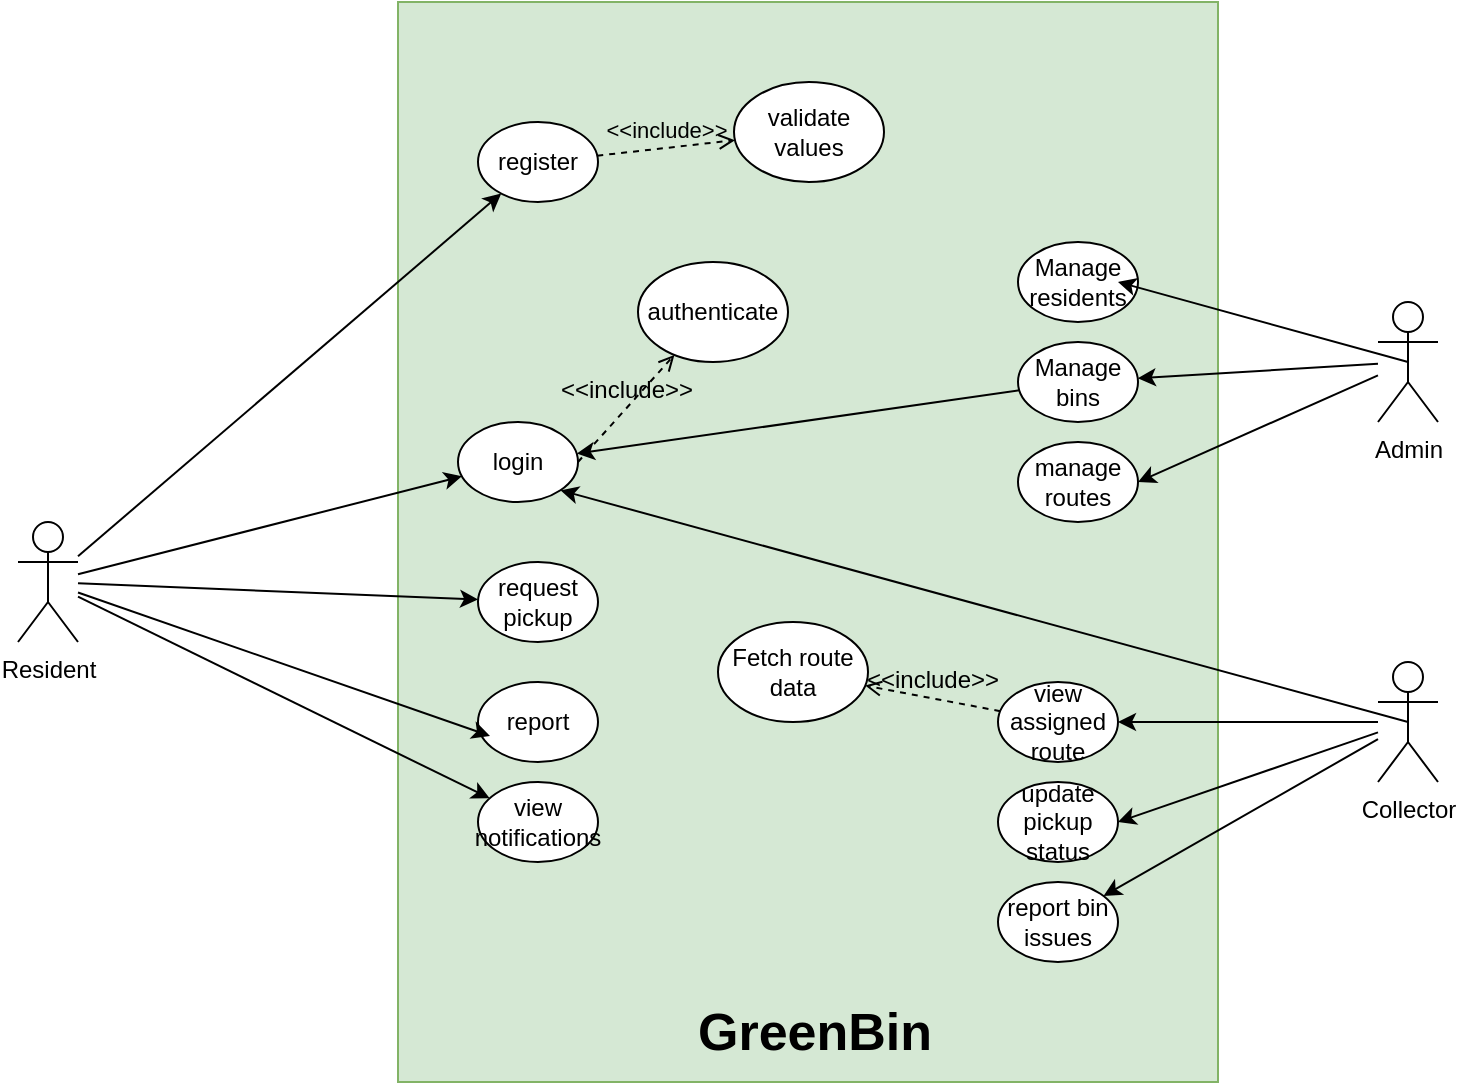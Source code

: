 <mxfile version="28.1.2">
  <diagram name="Page-1" id="B8yZaoBHP8ZqiNT9Cpi7">
    <mxGraphModel dx="855" dy="511" grid="1" gridSize="10" guides="1" tooltips="1" connect="1" arrows="1" fold="1" page="1" pageScale="1" pageWidth="850" pageHeight="1100" math="0" shadow="0">
      <root>
        <mxCell id="0" />
        <mxCell id="1" parent="0" />
        <mxCell id="JjN0nvbfUZPxdywx9kI7-1" value="Resident" style="shape=umlActor;verticalLabelPosition=bottom;verticalAlign=top;html=1;outlineConnect=0;" parent="1" vertex="1">
          <mxGeometry x="30" y="290" width="30" height="60" as="geometry" />
        </mxCell>
        <mxCell id="JjN0nvbfUZPxdywx9kI7-2" value="" style="rounded=0;whiteSpace=wrap;html=1;fontSize=12;movable=1;resizable=1;rotatable=1;deletable=1;editable=1;locked=0;connectable=1;fillColor=#d5e8d4;strokeColor=#82b366;" parent="1" vertex="1">
          <mxGeometry x="220" y="30" width="410" height="540" as="geometry" />
        </mxCell>
        <mxCell id="JjN0nvbfUZPxdywx9kI7-3" value="Admin" style="shape=umlActor;verticalLabelPosition=bottom;verticalAlign=top;html=1;outlineConnect=0;" parent="1" vertex="1">
          <mxGeometry x="710" y="180" width="30" height="60" as="geometry" />
        </mxCell>
        <mxCell id="JjN0nvbfUZPxdywx9kI7-4" value="Collector" style="shape=umlActor;verticalLabelPosition=bottom;verticalAlign=top;html=1;outlineConnect=0;" parent="1" vertex="1">
          <mxGeometry x="710" y="360" width="30" height="60" as="geometry" />
        </mxCell>
        <mxCell id="JjN0nvbfUZPxdywx9kI7-8" value="login" style="ellipse;whiteSpace=wrap;html=1;fontSize=12;" parent="1" vertex="1">
          <mxGeometry x="250" y="240" width="60" height="40" as="geometry" />
        </mxCell>
        <mxCell id="JjN0nvbfUZPxdywx9kI7-9" value="register" style="ellipse;whiteSpace=wrap;html=1;fontSize=12;" parent="1" vertex="1">
          <mxGeometry x="260" y="90" width="60" height="40" as="geometry" />
        </mxCell>
        <mxCell id="JjN0nvbfUZPxdywx9kI7-10" value="request&lt;div&gt;pickup&lt;/div&gt;" style="ellipse;whiteSpace=wrap;html=1;fontSize=12;" parent="1" vertex="1">
          <mxGeometry x="260" y="310" width="60" height="40" as="geometry" />
        </mxCell>
        <mxCell id="JjN0nvbfUZPxdywx9kI7-11" value="report" style="ellipse;whiteSpace=wrap;html=1;fontSize=12;" parent="1" vertex="1">
          <mxGeometry x="260" y="370" width="60" height="40" as="geometry" />
        </mxCell>
        <mxCell id="JjN0nvbfUZPxdywx9kI7-12" value="view notifications" style="ellipse;whiteSpace=wrap;html=1;fontSize=12;" parent="1" vertex="1">
          <mxGeometry x="260" y="420" width="60" height="40" as="geometry" />
        </mxCell>
        <mxCell id="JjN0nvbfUZPxdywx9kI7-15" value="authenticate" style="ellipse;whiteSpace=wrap;html=1;fontSize=12;" parent="1" vertex="1">
          <mxGeometry x="340" y="160" width="75" height="50" as="geometry" />
        </mxCell>
        <mxCell id="JjN0nvbfUZPxdywx9kI7-17" value="&amp;lt;&amp;lt;include&amp;gt;&amp;gt;" style="endArrow=open;html=1;rounded=0;align=center;verticalAlign=bottom;dashed=1;endFill=0;labelBackgroundColor=none;exitX=1;exitY=0.5;exitDx=0;exitDy=0;fontSize=12;" parent="1" source="JjN0nvbfUZPxdywx9kI7-8" target="JjN0nvbfUZPxdywx9kI7-15" edge="1">
          <mxGeometry relative="1" as="geometry">
            <mxPoint x="390" y="300" as="sourcePoint" />
            <mxPoint x="550" y="300" as="targetPoint" />
          </mxGeometry>
        </mxCell>
        <mxCell id="JjN0nvbfUZPxdywx9kI7-18" value="" style="resizable=0;html=1;align=center;verticalAlign=top;labelBackgroundColor=none;fontSize=12;" parent="JjN0nvbfUZPxdywx9kI7-17" connectable="0" vertex="1">
          <mxGeometry relative="1" as="geometry" />
        </mxCell>
        <mxCell id="JjN0nvbfUZPxdywx9kI7-20" value="view assigned route" style="ellipse;whiteSpace=wrap;html=1;fontSize=12;" parent="1" vertex="1">
          <mxGeometry x="520" y="370" width="60" height="40" as="geometry" />
        </mxCell>
        <mxCell id="JjN0nvbfUZPxdywx9kI7-21" value="update pickup status" style="ellipse;whiteSpace=wrap;html=1;fontSize=12;" parent="1" vertex="1">
          <mxGeometry x="520" y="420" width="60" height="40" as="geometry" />
        </mxCell>
        <mxCell id="JjN0nvbfUZPxdywx9kI7-22" value="report bin issues" style="ellipse;whiteSpace=wrap;html=1;fontSize=12;" parent="1" vertex="1">
          <mxGeometry x="520" y="470" width="60" height="40" as="geometry" />
        </mxCell>
        <mxCell id="JjN0nvbfUZPxdywx9kI7-24" value="" style="endArrow=classic;html=1;rounded=0;fontSize=12;" parent="1" source="JjN0nvbfUZPxdywx9kI7-1" target="JjN0nvbfUZPxdywx9kI7-8" edge="1">
          <mxGeometry width="50" height="50" relative="1" as="geometry">
            <mxPoint x="250" y="360" as="sourcePoint" />
            <mxPoint x="300" y="310" as="targetPoint" />
          </mxGeometry>
        </mxCell>
        <mxCell id="JjN0nvbfUZPxdywx9kI7-25" value="" style="endArrow=classic;html=1;rounded=0;fontSize=12;" parent="1" source="JjN0nvbfUZPxdywx9kI7-1" target="JjN0nvbfUZPxdywx9kI7-9" edge="1">
          <mxGeometry width="50" height="50" relative="1" as="geometry">
            <mxPoint x="260" y="289" as="sourcePoint" />
            <mxPoint x="370" y="205" as="targetPoint" />
          </mxGeometry>
        </mxCell>
        <mxCell id="JjN0nvbfUZPxdywx9kI7-26" value="" style="endArrow=classic;html=1;rounded=0;fontSize=12;" parent="1" source="JjN0nvbfUZPxdywx9kI7-1" target="JjN0nvbfUZPxdywx9kI7-10" edge="1">
          <mxGeometry width="50" height="50" relative="1" as="geometry">
            <mxPoint x="190" y="532" as="sourcePoint" />
            <mxPoint x="300" y="448" as="targetPoint" />
          </mxGeometry>
        </mxCell>
        <mxCell id="JjN0nvbfUZPxdywx9kI7-27" value="" style="endArrow=classic;html=1;rounded=0;entryX=0.1;entryY=0.675;entryDx=0;entryDy=0;entryPerimeter=0;fontSize=12;" parent="1" source="JjN0nvbfUZPxdywx9kI7-1" target="JjN0nvbfUZPxdywx9kI7-11" edge="1">
          <mxGeometry width="50" height="50" relative="1" as="geometry">
            <mxPoint x="260" y="310" as="sourcePoint" />
            <mxPoint x="300" y="470" as="targetPoint" />
          </mxGeometry>
        </mxCell>
        <mxCell id="JjN0nvbfUZPxdywx9kI7-29" value="" style="endArrow=classic;html=1;rounded=0;fontSize=12;" parent="1" source="JjN0nvbfUZPxdywx9kI7-1" target="JjN0nvbfUZPxdywx9kI7-12" edge="1">
          <mxGeometry width="50" height="50" relative="1" as="geometry">
            <mxPoint x="270" y="320" as="sourcePoint" />
            <mxPoint x="366" y="377" as="targetPoint" />
          </mxGeometry>
        </mxCell>
        <mxCell id="JjN0nvbfUZPxdywx9kI7-30" value="" style="endArrow=classic;html=1;rounded=0;fontSize=12;" parent="1" source="JjN0nvbfUZPxdywx9kI7-4" target="JjN0nvbfUZPxdywx9kI7-20" edge="1">
          <mxGeometry width="50" height="50" relative="1" as="geometry">
            <mxPoint x="660" y="480" as="sourcePoint" />
            <mxPoint x="756" y="537" as="targetPoint" />
          </mxGeometry>
        </mxCell>
        <mxCell id="JjN0nvbfUZPxdywx9kI7-31" value="" style="endArrow=classic;html=1;rounded=0;entryX=1;entryY=0.5;entryDx=0;entryDy=0;fontSize=12;" parent="1" source="JjN0nvbfUZPxdywx9kI7-4" target="JjN0nvbfUZPxdywx9kI7-21" edge="1">
          <mxGeometry width="50" height="50" relative="1" as="geometry">
            <mxPoint x="730" y="560" as="sourcePoint" />
            <mxPoint x="816" y="617" as="targetPoint" />
          </mxGeometry>
        </mxCell>
        <mxCell id="JjN0nvbfUZPxdywx9kI7-32" value="" style="endArrow=classic;html=1;rounded=0;fontSize=12;" parent="1" source="JjN0nvbfUZPxdywx9kI7-4" target="JjN0nvbfUZPxdywx9kI7-22" edge="1">
          <mxGeometry width="50" height="50" relative="1" as="geometry">
            <mxPoint x="640.005" y="430" as="sourcePoint" />
            <mxPoint x="728.22" y="637" as="targetPoint" />
          </mxGeometry>
        </mxCell>
        <mxCell id="JjN0nvbfUZPxdywx9kI7-33" value="" style="endArrow=classic;html=1;rounded=0;entryX=1;entryY=1;entryDx=0;entryDy=0;exitX=0.5;exitY=0.5;exitDx=0;exitDy=0;exitPerimeter=0;fontSize=12;" parent="1" source="JjN0nvbfUZPxdywx9kI7-4" target="JjN0nvbfUZPxdywx9kI7-8" edge="1">
          <mxGeometry width="50" height="50" relative="1" as="geometry">
            <mxPoint x="630" y="180" as="sourcePoint" />
            <mxPoint x="756" y="407" as="targetPoint" />
          </mxGeometry>
        </mxCell>
        <mxCell id="JjN0nvbfUZPxdywx9kI7-34" value="" style="endArrow=classic;html=1;rounded=0;fontSize=12;" parent="1" source="JjN0nvbfUZPxdywx9kI7-45" target="JjN0nvbfUZPxdywx9kI7-8" edge="1">
          <mxGeometry width="50" height="50" relative="1" as="geometry">
            <mxPoint x="690" y="303" as="sourcePoint" />
            <mxPoint x="786" y="360" as="targetPoint" />
          </mxGeometry>
        </mxCell>
        <mxCell id="JjN0nvbfUZPxdywx9kI7-40" value="Fetch route data" style="ellipse;whiteSpace=wrap;html=1;fontSize=12;" parent="1" vertex="1">
          <mxGeometry x="380" y="340" width="75" height="50" as="geometry" />
        </mxCell>
        <mxCell id="JjN0nvbfUZPxdywx9kI7-41" value="&amp;lt;&amp;lt;include&amp;gt;&amp;gt;" style="html=1;verticalAlign=bottom;labelBackgroundColor=none;endArrow=open;endFill=0;dashed=1;rounded=0;fontSize=12;" parent="1" source="JjN0nvbfUZPxdywx9kI7-20" target="JjN0nvbfUZPxdywx9kI7-40" edge="1">
          <mxGeometry width="160" relative="1" as="geometry">
            <mxPoint x="420" y="270" as="sourcePoint" />
            <mxPoint x="580" y="270" as="targetPoint" />
          </mxGeometry>
        </mxCell>
        <mxCell id="JjN0nvbfUZPxdywx9kI7-44" value="Manage residents" style="ellipse;whiteSpace=wrap;html=1;fontSize=12;" parent="1" vertex="1">
          <mxGeometry x="530" y="150" width="60" height="40" as="geometry" />
        </mxCell>
        <mxCell id="JjN0nvbfUZPxdywx9kI7-46" value="manage routes" style="ellipse;whiteSpace=wrap;html=1;fontSize=12;" parent="1" vertex="1">
          <mxGeometry x="530" y="250" width="60" height="40" as="geometry" />
        </mxCell>
        <mxCell id="JjN0nvbfUZPxdywx9kI7-47" value="" style="endArrow=classic;html=1;rounded=0;fontSize=12;" parent="1" source="JjN0nvbfUZPxdywx9kI7-3" target="JjN0nvbfUZPxdywx9kI7-45" edge="1">
          <mxGeometry width="50" height="50" relative="1" as="geometry">
            <mxPoint x="710" y="212" as="sourcePoint" />
            <mxPoint x="310" y="257" as="targetPoint" />
          </mxGeometry>
        </mxCell>
        <mxCell id="JjN0nvbfUZPxdywx9kI7-45" value="Manage bins" style="ellipse;whiteSpace=wrap;html=1;fontSize=12;" parent="1" vertex="1">
          <mxGeometry x="530" y="200" width="60" height="40" as="geometry" />
        </mxCell>
        <mxCell id="JjN0nvbfUZPxdywx9kI7-48" value="" style="endArrow=classic;html=1;rounded=0;fontSize=12;exitX=0.5;exitY=0.5;exitDx=0;exitDy=0;exitPerimeter=0;" parent="1" source="JjN0nvbfUZPxdywx9kI7-3" edge="1">
          <mxGeometry width="50" height="50" relative="1" as="geometry">
            <mxPoint x="710" y="210" as="sourcePoint" />
            <mxPoint x="580" y="170" as="targetPoint" />
          </mxGeometry>
        </mxCell>
        <mxCell id="JjN0nvbfUZPxdywx9kI7-49" value="" style="endArrow=classic;html=1;rounded=0;fontSize=12;entryX=1;entryY=0.5;entryDx=0;entryDy=0;" parent="1" source="JjN0nvbfUZPxdywx9kI7-3" target="JjN0nvbfUZPxdywx9kI7-46" edge="1">
          <mxGeometry width="50" height="50" relative="1" as="geometry">
            <mxPoint x="735" y="220" as="sourcePoint" />
            <mxPoint x="590" y="180" as="targetPoint" />
          </mxGeometry>
        </mxCell>
        <mxCell id="JjN0nvbfUZPxdywx9kI7-50" value="validate values" style="ellipse;whiteSpace=wrap;html=1;fontSize=12;" parent="1" vertex="1">
          <mxGeometry x="388" y="70" width="75" height="50" as="geometry" />
        </mxCell>
        <mxCell id="JjN0nvbfUZPxdywx9kI7-52" value="&amp;lt;&amp;lt;include&amp;gt;&amp;gt;" style="html=1;verticalAlign=bottom;labelBackgroundColor=none;endArrow=open;endFill=0;dashed=1;rounded=0;" parent="1" source="JjN0nvbfUZPxdywx9kI7-9" target="JjN0nvbfUZPxdywx9kI7-50" edge="1">
          <mxGeometry width="160" relative="1" as="geometry">
            <mxPoint x="260" y="70" as="sourcePoint" />
            <mxPoint x="420" y="70" as="targetPoint" />
          </mxGeometry>
        </mxCell>
        <mxCell id="oRzMdgGGVFt1LJu4nxGX-1" value="GreenBin" style="text;html=1;align=center;verticalAlign=middle;resizable=0;points=[];autosize=1;strokeColor=none;fillColor=none;fontSize=26;fontStyle=1" vertex="1" parent="1">
          <mxGeometry x="363" y="525" width="130" height="40" as="geometry" />
        </mxCell>
      </root>
    </mxGraphModel>
  </diagram>
</mxfile>

